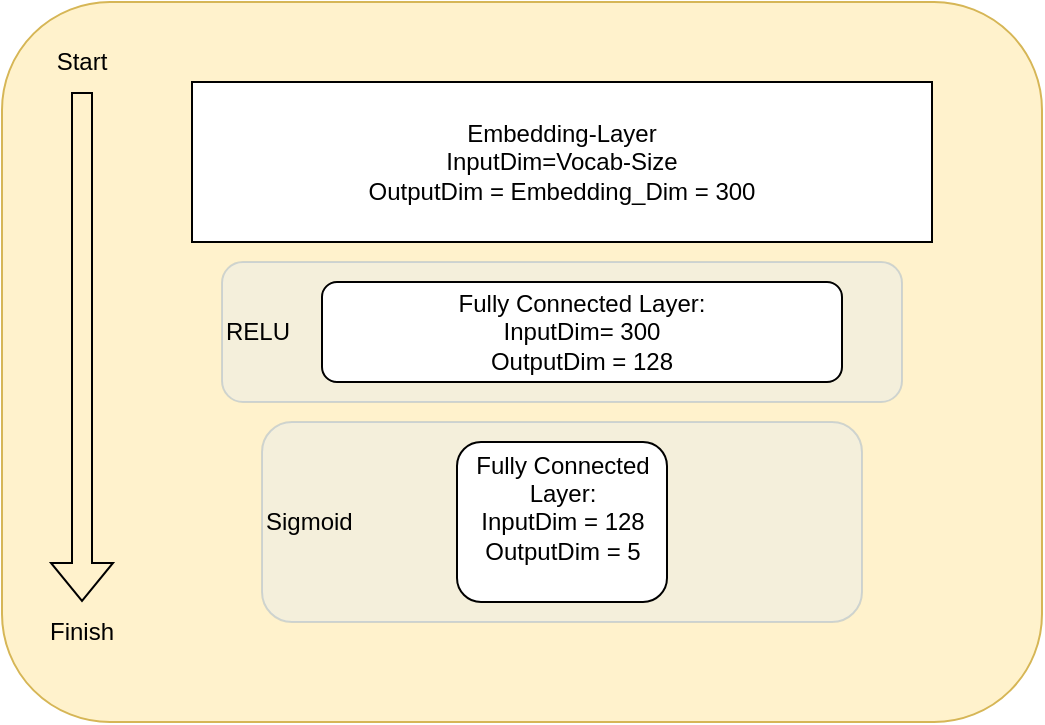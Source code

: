 <mxfile version="18.1.1" type="device"><diagram id="1ufUUGw56NsY7wA-E7My" name="Page-1"><mxGraphModel dx="1038" dy="564" grid="1" gridSize="10" guides="1" tooltips="1" connect="1" arrows="1" fold="1" page="1" pageScale="1" pageWidth="827" pageHeight="1169" math="0" shadow="0"><root><mxCell id="0"/><mxCell id="1" parent="0"/><mxCell id="XgXvsH3fBsWUZU317Kgm-4" value="" style="rounded=1;whiteSpace=wrap;html=1;fillColor=#fff2cc;strokeColor=#d6b656;" parent="1" vertex="1"><mxGeometry x="80" y="90" width="520" height="360" as="geometry"/></mxCell><mxCell id="XgXvsH3fBsWUZU317Kgm-10" value="Sigmoid" style="rounded=1;whiteSpace=wrap;html=1;fillColor=#dae8fc;strokeColor=#6c8ebf;opacity=30;horizontal=1;align=left;direction=south;" parent="1" vertex="1"><mxGeometry x="210" y="300" width="300" height="100" as="geometry"/></mxCell><mxCell id="XgXvsH3fBsWUZU317Kgm-8" value="RELU" style="rounded=1;whiteSpace=wrap;html=1;fillColor=#dae8fc;strokeColor=#6c8ebf;opacity=30;horizontal=1;align=left;direction=south;" parent="1" vertex="1"><mxGeometry x="190" y="220" width="340" height="70" as="geometry"/></mxCell><mxCell id="XgXvsH3fBsWUZU317Kgm-5" value="&lt;div&gt;Fully Connected Layer:&lt;/div&gt;&lt;div&gt;InputDim= 300&lt;br&gt;&lt;/div&gt;&lt;div&gt;OutputDim = 128&lt;br&gt;&lt;/div&gt;" style="rounded=1;whiteSpace=wrap;html=1;horizontal=1;direction=south;" parent="1" vertex="1"><mxGeometry x="240" y="230" width="260" height="50" as="geometry"/></mxCell><mxCell id="XgXvsH3fBsWUZU317Kgm-7" value="&lt;div align=&quot;center&quot;&gt;Fully Connected Layer:&lt;/div&gt;&lt;div align=&quot;center&quot;&gt;InputDim = 128&lt;br&gt;OutputDim = 5&lt;br&gt;&lt;/div&gt;&lt;div align=&quot;center&quot;&gt;&lt;br&gt;&lt;/div&gt;" style="rounded=1;whiteSpace=wrap;html=1;horizontal=1;align=center;direction=south;" parent="1" vertex="1"><mxGeometry x="307.5" y="310" width="105" height="80" as="geometry"/></mxCell><mxCell id="XgXvsH3fBsWUZU317Kgm-12" value="&lt;div&gt;Embedding-Layer&lt;/div&gt;&lt;div&gt;InputDim=Vocab-Size&lt;/div&gt;&lt;div&gt;OutputDim = Embedding_Dim = 300&lt;br&gt;&lt;/div&gt;" style="rounded=0;whiteSpace=wrap;html=1;horizontal=1;direction=south;" parent="1" vertex="1"><mxGeometry x="175" y="130" width="370" height="80" as="geometry"/></mxCell><mxCell id="KE36CEuGcvn1GeI5fb0s-4" value="Start" style="text;html=1;strokeColor=none;fillColor=none;align=center;verticalAlign=middle;whiteSpace=wrap;rounded=0;horizontal=1;" vertex="1" parent="1"><mxGeometry x="90" y="105" width="60" height="30" as="geometry"/></mxCell><mxCell id="KE36CEuGcvn1GeI5fb0s-5" value="Finish" style="text;html=1;strokeColor=none;fillColor=none;align=center;verticalAlign=middle;whiteSpace=wrap;rounded=0;horizontal=1;" vertex="1" parent="1"><mxGeometry x="90" y="390" width="60" height="30" as="geometry"/></mxCell><mxCell id="KE36CEuGcvn1GeI5fb0s-7" value="" style="shape=flexArrow;endArrow=classic;html=1;rounded=0;exitX=0.5;exitY=1;exitDx=0;exitDy=0;entryX=0.5;entryY=0;entryDx=0;entryDy=0;" edge="1" parent="1" source="KE36CEuGcvn1GeI5fb0s-4" target="KE36CEuGcvn1GeI5fb0s-5"><mxGeometry width="50" height="50" relative="1" as="geometry"><mxPoint x="90" y="250" as="sourcePoint"/><mxPoint x="140" y="200" as="targetPoint"/></mxGeometry></mxCell></root></mxGraphModel></diagram></mxfile>